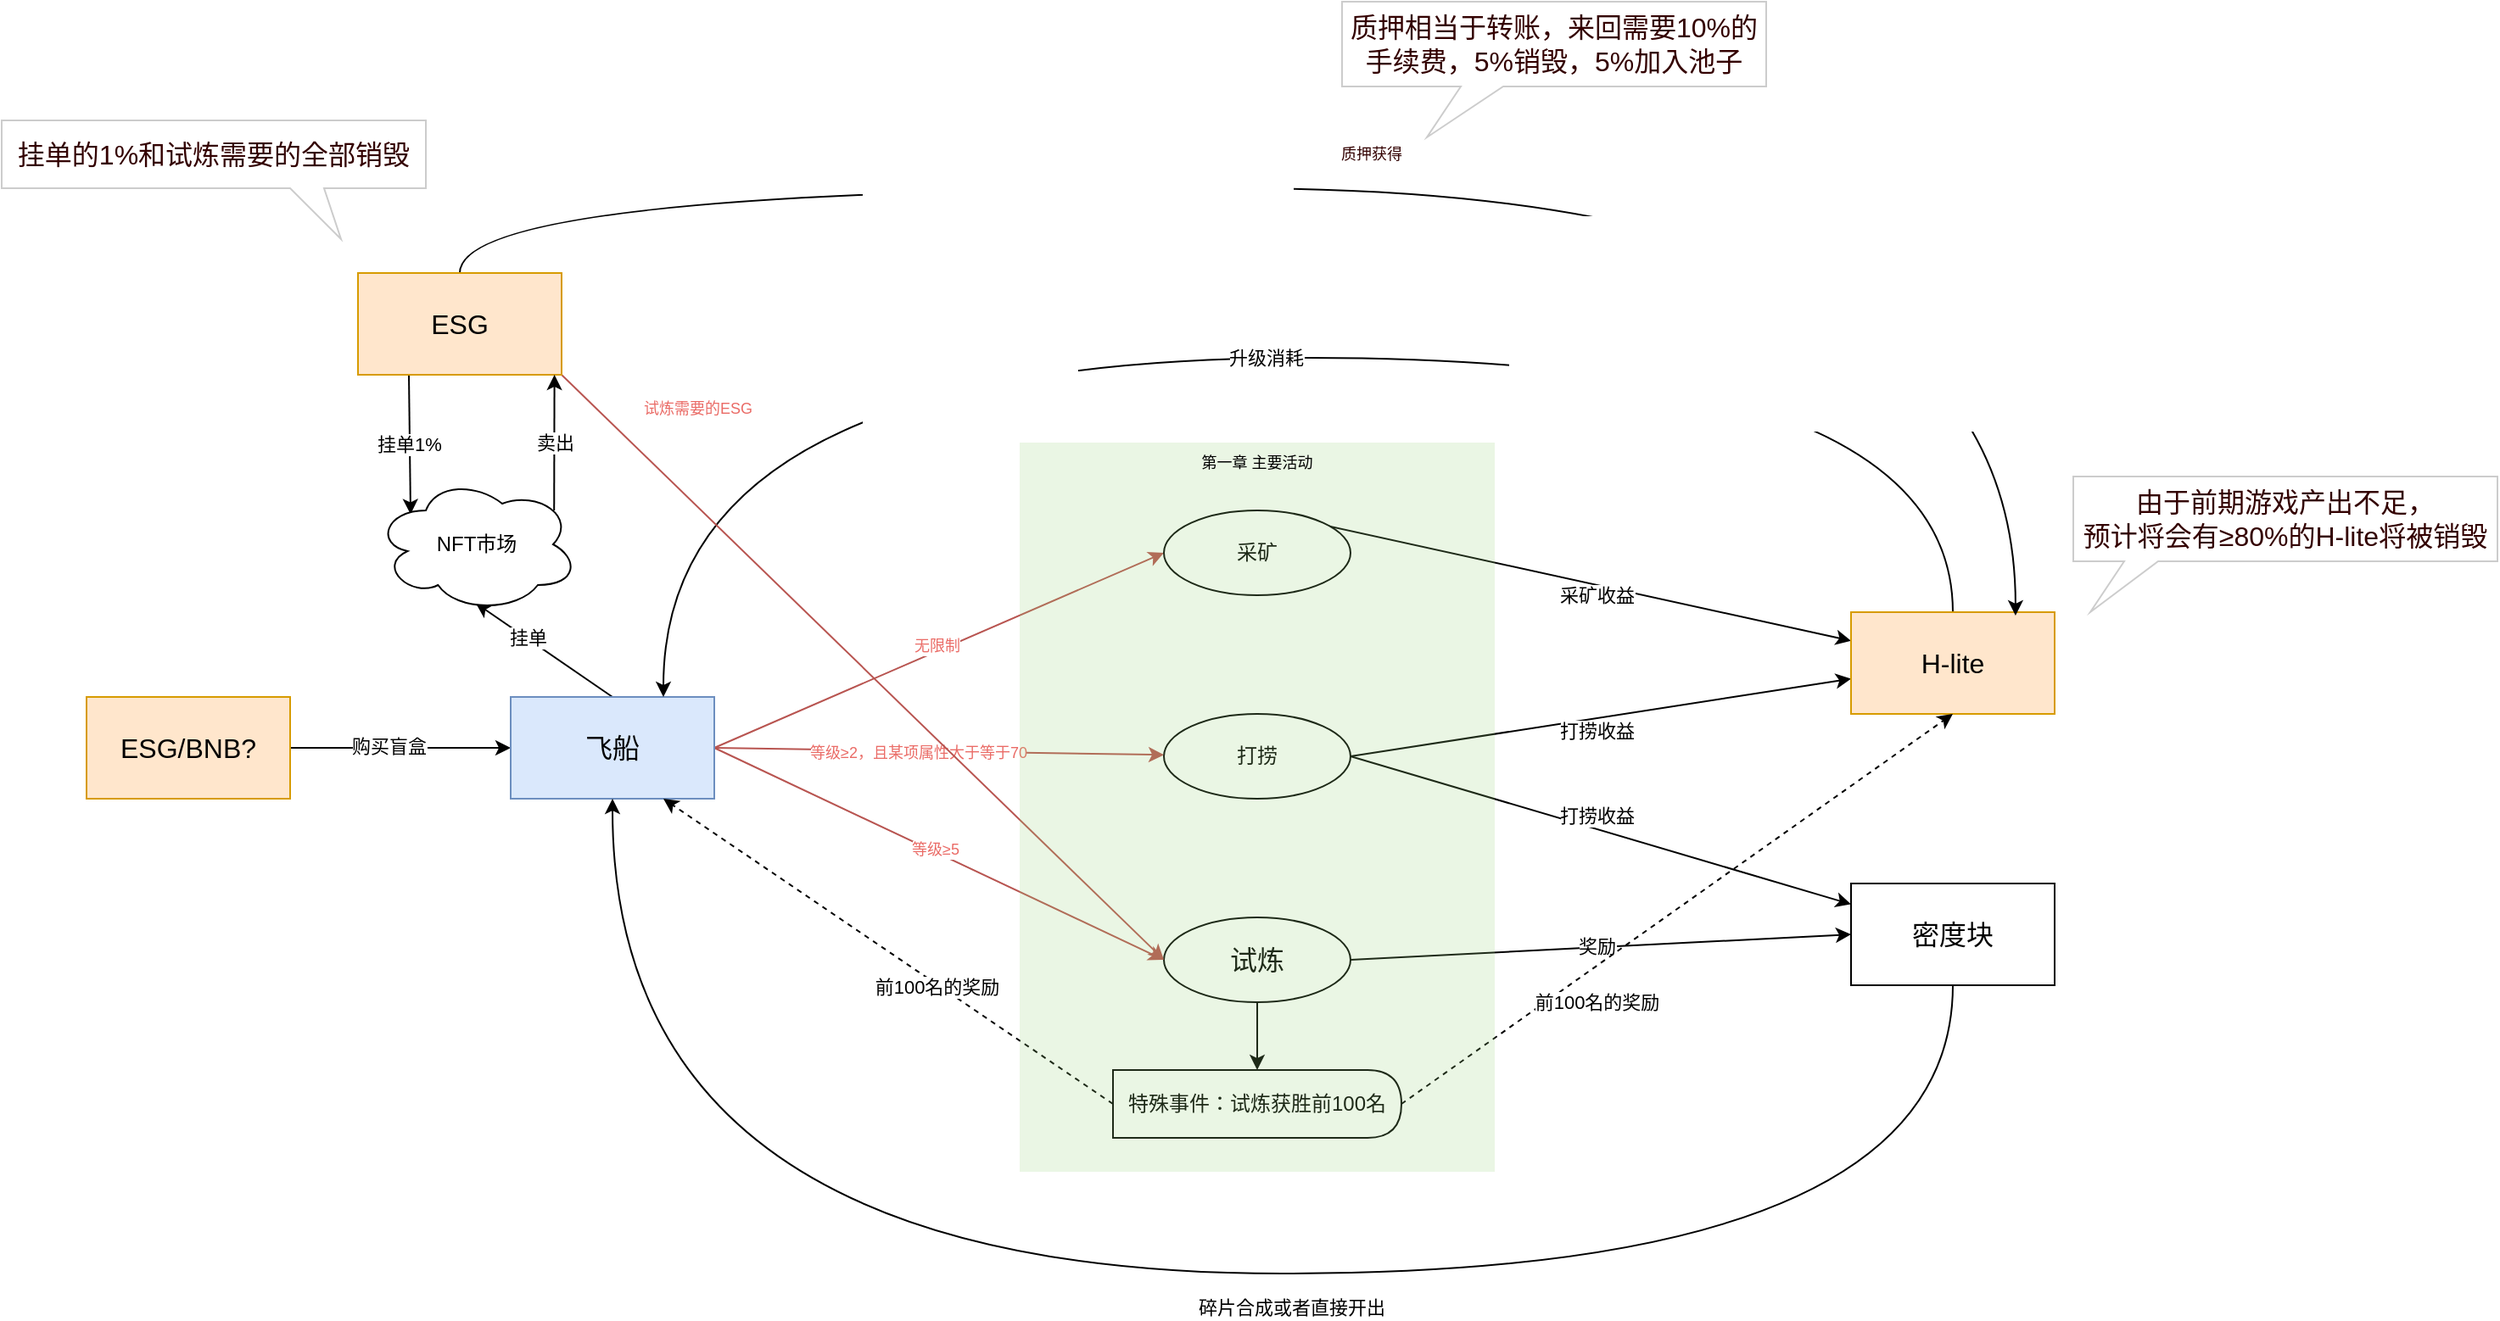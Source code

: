 <mxfile version="16.1.0" type="github">
  <diagram id="B2VN1lz7lHse4xvR82cQ" name="Page-5">
    <mxGraphModel dx="1718" dy="935" grid="1" gridSize="10" guides="1" tooltips="1" connect="1" arrows="1" fold="1" page="1" pageScale="1" pageWidth="827" pageHeight="1169" math="0" shadow="0">
      <root>
        <mxCell id="VGtEhXtMH6EOGDCBlRhS-0" />
        <mxCell id="VGtEhXtMH6EOGDCBlRhS-1" parent="VGtEhXtMH6EOGDCBlRhS-0" />
        <mxCell id="VGtEhXtMH6EOGDCBlRhS-5" style="edgeStyle=orthogonalEdgeStyle;rounded=0;orthogonalLoop=1;jettySize=auto;html=1;exitX=1;exitY=0.5;exitDx=0;exitDy=0;entryX=0;entryY=0.5;entryDx=0;entryDy=0;" parent="VGtEhXtMH6EOGDCBlRhS-1" source="VGtEhXtMH6EOGDCBlRhS-2" target="VGtEhXtMH6EOGDCBlRhS-3" edge="1">
          <mxGeometry relative="1" as="geometry" />
        </mxCell>
        <mxCell id="VGtEhXtMH6EOGDCBlRhS-6" value="购买盲盒" style="edgeLabel;html=1;align=center;verticalAlign=middle;resizable=0;points=[];" parent="VGtEhXtMH6EOGDCBlRhS-5" vertex="1" connectable="0">
          <mxGeometry x="-0.109" y="1" relative="1" as="geometry">
            <mxPoint as="offset" />
          </mxGeometry>
        </mxCell>
        <mxCell id="VGtEhXtMH6EOGDCBlRhS-2" value="ESG/BNB?" style="rounded=0;whiteSpace=wrap;html=1;fillColor=#ffe6cc;strokeColor=#d79b00;fontSize=16;" parent="VGtEhXtMH6EOGDCBlRhS-1" vertex="1">
          <mxGeometry x="70" y="520" width="120" height="60" as="geometry" />
        </mxCell>
        <mxCell id="VGtEhXtMH6EOGDCBlRhS-11" style="rounded=0;orthogonalLoop=1;jettySize=auto;html=1;exitX=1;exitY=0.5;exitDx=0;exitDy=0;entryX=0;entryY=0.5;entryDx=0;entryDy=0;fillColor=#f8cecc;strokeColor=#b85450;" parent="VGtEhXtMH6EOGDCBlRhS-1" source="VGtEhXtMH6EOGDCBlRhS-3" target="VGtEhXtMH6EOGDCBlRhS-8" edge="1">
          <mxGeometry relative="1" as="geometry" />
        </mxCell>
        <mxCell id="VGtEhXtMH6EOGDCBlRhS-14" value="无限制" style="edgeLabel;html=1;align=center;verticalAlign=middle;resizable=0;points=[];fontSize=9;fontColor=#EA6B66;" parent="VGtEhXtMH6EOGDCBlRhS-11" vertex="1" connectable="0">
          <mxGeometry x="-0.208" y="-1" relative="1" as="geometry">
            <mxPoint x="25" y="-16" as="offset" />
          </mxGeometry>
        </mxCell>
        <mxCell id="VGtEhXtMH6EOGDCBlRhS-12" style="edgeStyle=none;rounded=0;orthogonalLoop=1;jettySize=auto;html=1;exitX=1;exitY=0.5;exitDx=0;exitDy=0;fillColor=#f8cecc;strokeColor=#b85450;" parent="VGtEhXtMH6EOGDCBlRhS-1" source="VGtEhXtMH6EOGDCBlRhS-3" target="VGtEhXtMH6EOGDCBlRhS-9" edge="1">
          <mxGeometry relative="1" as="geometry" />
        </mxCell>
        <mxCell id="VGtEhXtMH6EOGDCBlRhS-15" value="等级≥2，且某项属性大于等于70" style="edgeLabel;html=1;align=center;verticalAlign=middle;resizable=0;points=[];fontSize=9;fontColor=#EA6B66;" parent="VGtEhXtMH6EOGDCBlRhS-12" vertex="1" connectable="0">
          <mxGeometry x="-0.098" y="-1" relative="1" as="geometry">
            <mxPoint as="offset" />
          </mxGeometry>
        </mxCell>
        <mxCell id="VGtEhXtMH6EOGDCBlRhS-13" style="edgeStyle=none;rounded=0;orthogonalLoop=1;jettySize=auto;html=1;exitX=1;exitY=0.5;exitDx=0;exitDy=0;entryX=0;entryY=0.5;entryDx=0;entryDy=0;fillColor=#f8cecc;strokeColor=#b85450;" parent="VGtEhXtMH6EOGDCBlRhS-1" source="VGtEhXtMH6EOGDCBlRhS-3" target="VGtEhXtMH6EOGDCBlRhS-10" edge="1">
          <mxGeometry relative="1" as="geometry" />
        </mxCell>
        <mxCell id="VGtEhXtMH6EOGDCBlRhS-16" value="等级≥5" style="edgeLabel;html=1;align=center;verticalAlign=middle;resizable=0;points=[];fontSize=9;fontColor=#EA6B66;" parent="VGtEhXtMH6EOGDCBlRhS-13" vertex="1" connectable="0">
          <mxGeometry x="-0.171" y="-1" relative="1" as="geometry">
            <mxPoint x="20" y="7" as="offset" />
          </mxGeometry>
        </mxCell>
        <mxCell id="VGtEhXtMH6EOGDCBlRhS-34" style="edgeStyle=none;rounded=0;orthogonalLoop=1;jettySize=auto;html=1;exitX=0.5;exitY=0;exitDx=0;exitDy=0;entryX=0.495;entryY=0.933;entryDx=0;entryDy=0;entryPerimeter=0;" parent="VGtEhXtMH6EOGDCBlRhS-1" source="VGtEhXtMH6EOGDCBlRhS-3" target="VGtEhXtMH6EOGDCBlRhS-33" edge="1">
          <mxGeometry relative="1" as="geometry" />
        </mxCell>
        <mxCell id="VGtEhXtMH6EOGDCBlRhS-35" value="挂单" style="edgeLabel;html=1;align=center;verticalAlign=middle;resizable=0;points=[];" parent="VGtEhXtMH6EOGDCBlRhS-34" vertex="1" connectable="0">
          <mxGeometry x="0.261" relative="1" as="geometry">
            <mxPoint as="offset" />
          </mxGeometry>
        </mxCell>
        <mxCell id="VGtEhXtMH6EOGDCBlRhS-3" value="飞船" style="rounded=0;whiteSpace=wrap;html=1;fillColor=#dae8fc;strokeColor=#6c8ebf;fontSize=16;" parent="VGtEhXtMH6EOGDCBlRhS-1" vertex="1">
          <mxGeometry x="320" y="520" width="120" height="60" as="geometry" />
        </mxCell>
        <mxCell id="VGtEhXtMH6EOGDCBlRhS-21" value="采矿收益" style="edgeStyle=none;rounded=0;orthogonalLoop=1;jettySize=auto;html=1;exitX=0.5;exitY=0;exitDx=0;exitDy=0;" parent="VGtEhXtMH6EOGDCBlRhS-1" source="VGtEhXtMH6EOGDCBlRhS-8" target="VGtEhXtMH6EOGDCBlRhS-17" edge="1">
          <mxGeometry x="0.15" y="-6" relative="1" as="geometry">
            <mxPoint as="offset" />
          </mxGeometry>
        </mxCell>
        <mxCell id="VGtEhXtMH6EOGDCBlRhS-8" value="采矿" style="ellipse;whiteSpace=wrap;html=1;" parent="VGtEhXtMH6EOGDCBlRhS-1" vertex="1">
          <mxGeometry x="705" y="410" width="110" height="50" as="geometry" />
        </mxCell>
        <mxCell id="VGtEhXtMH6EOGDCBlRhS-22" value="打捞收益" style="edgeStyle=none;rounded=0;orthogonalLoop=1;jettySize=auto;html=1;exitX=1;exitY=0.5;exitDx=0;exitDy=0;" parent="VGtEhXtMH6EOGDCBlRhS-1" source="VGtEhXtMH6EOGDCBlRhS-9" target="VGtEhXtMH6EOGDCBlRhS-17" edge="1">
          <mxGeometry x="-0.025" y="-7" relative="1" as="geometry">
            <mxPoint as="offset" />
          </mxGeometry>
        </mxCell>
        <mxCell id="VGtEhXtMH6EOGDCBlRhS-29" value="打捞收益" style="edgeStyle=none;rounded=0;orthogonalLoop=1;jettySize=auto;html=1;exitX=1;exitY=0.5;exitDx=0;exitDy=0;" parent="VGtEhXtMH6EOGDCBlRhS-1" source="VGtEhXtMH6EOGDCBlRhS-9" target="VGtEhXtMH6EOGDCBlRhS-24" edge="1">
          <mxGeometry x="-0.032" y="8" relative="1" as="geometry">
            <mxPoint as="offset" />
          </mxGeometry>
        </mxCell>
        <mxCell id="VGtEhXtMH6EOGDCBlRhS-9" value="打捞" style="ellipse;whiteSpace=wrap;html=1;" parent="VGtEhXtMH6EOGDCBlRhS-1" vertex="1">
          <mxGeometry x="705" y="530" width="110" height="50" as="geometry" />
        </mxCell>
        <mxCell id="VGtEhXtMH6EOGDCBlRhS-27" style="edgeStyle=none;rounded=0;orthogonalLoop=1;jettySize=auto;html=1;exitX=1;exitY=0.5;exitDx=0;exitDy=0;entryX=0;entryY=0.5;entryDx=0;entryDy=0;" parent="VGtEhXtMH6EOGDCBlRhS-1" source="VGtEhXtMH6EOGDCBlRhS-10" target="VGtEhXtMH6EOGDCBlRhS-24" edge="1">
          <mxGeometry relative="1" as="geometry" />
        </mxCell>
        <mxCell id="VGtEhXtMH6EOGDCBlRhS-28" value="奖励" style="edgeLabel;html=1;align=center;verticalAlign=middle;resizable=0;points=[];" parent="VGtEhXtMH6EOGDCBlRhS-27" vertex="1" connectable="0">
          <mxGeometry x="0.21" y="-1" relative="1" as="geometry">
            <mxPoint x="-34" as="offset" />
          </mxGeometry>
        </mxCell>
        <mxCell id="VGtEhXtMH6EOGDCBlRhS-30" style="edgeStyle=none;rounded=0;orthogonalLoop=1;jettySize=auto;html=1;exitX=0;exitY=0.5;exitDx=0;exitDy=0;entryX=0.75;entryY=1;entryDx=0;entryDy=0;dashed=1;" parent="VGtEhXtMH6EOGDCBlRhS-1" source="VGtEhXtMH6EOGDCBlRhS-39" target="VGtEhXtMH6EOGDCBlRhS-3" edge="1">
          <mxGeometry relative="1" as="geometry" />
        </mxCell>
        <mxCell id="VGtEhXtMH6EOGDCBlRhS-31" value="前100名的奖励" style="edgeLabel;html=1;align=center;verticalAlign=middle;resizable=0;points=[];" parent="VGtEhXtMH6EOGDCBlRhS-30" vertex="1" connectable="0">
          <mxGeometry x="0.529" relative="1" as="geometry">
            <mxPoint x="98" y="68" as="offset" />
          </mxGeometry>
        </mxCell>
        <mxCell id="VGtEhXtMH6EOGDCBlRhS-40" style="edgeStyle=none;rounded=0;orthogonalLoop=1;jettySize=auto;html=1;exitX=0.5;exitY=1;exitDx=0;exitDy=0;entryX=0.5;entryY=0;entryDx=0;entryDy=0;" parent="VGtEhXtMH6EOGDCBlRhS-1" source="VGtEhXtMH6EOGDCBlRhS-10" target="VGtEhXtMH6EOGDCBlRhS-39" edge="1">
          <mxGeometry relative="1" as="geometry" />
        </mxCell>
        <mxCell id="VGtEhXtMH6EOGDCBlRhS-10" value="试炼" style="ellipse;whiteSpace=wrap;html=1;fontSize=16;" parent="VGtEhXtMH6EOGDCBlRhS-1" vertex="1">
          <mxGeometry x="705" y="650" width="110" height="50" as="geometry" />
        </mxCell>
        <mxCell id="VGtEhXtMH6EOGDCBlRhS-20" value="升级消耗" style="edgeStyle=orthogonalEdgeStyle;rounded=0;orthogonalLoop=1;jettySize=auto;html=1;exitX=0.5;exitY=0;exitDx=0;exitDy=0;entryX=0.75;entryY=0;entryDx=0;entryDy=0;curved=1;" parent="VGtEhXtMH6EOGDCBlRhS-1" source="VGtEhXtMH6EOGDCBlRhS-17" target="VGtEhXtMH6EOGDCBlRhS-3" edge="1">
          <mxGeometry relative="1" as="geometry">
            <Array as="points">
              <mxPoint x="1170" y="320" />
              <mxPoint x="410" y="320" />
            </Array>
          </mxGeometry>
        </mxCell>
        <mxCell id="VGtEhXtMH6EOGDCBlRhS-17" value="H-lite" style="rounded=0;whiteSpace=wrap;html=1;fillColor=#ffe6cc;strokeColor=#d79b00;fontSize=16;" parent="VGtEhXtMH6EOGDCBlRhS-1" vertex="1">
          <mxGeometry x="1110" y="470" width="120" height="60" as="geometry" />
        </mxCell>
        <mxCell id="VGtEhXtMH6EOGDCBlRhS-25" style="edgeStyle=orthogonalEdgeStyle;rounded=0;orthogonalLoop=1;jettySize=auto;html=1;exitX=0.5;exitY=1;exitDx=0;exitDy=0;entryX=0.5;entryY=1;entryDx=0;entryDy=0;elbow=vertical;curved=1;" parent="VGtEhXtMH6EOGDCBlRhS-1" source="VGtEhXtMH6EOGDCBlRhS-24" target="VGtEhXtMH6EOGDCBlRhS-3" edge="1">
          <mxGeometry relative="1" as="geometry">
            <Array as="points">
              <mxPoint x="1170" y="860" />
              <mxPoint x="380" y="860" />
            </Array>
          </mxGeometry>
        </mxCell>
        <mxCell id="VGtEhXtMH6EOGDCBlRhS-26" value="碎片合成或者直接开出" style="edgeLabel;html=1;align=center;verticalAlign=middle;resizable=0;points=[];" parent="VGtEhXtMH6EOGDCBlRhS-25" vertex="1" connectable="0">
          <mxGeometry x="-0.311" relative="1" as="geometry">
            <mxPoint x="-133" y="20" as="offset" />
          </mxGeometry>
        </mxCell>
        <mxCell id="VGtEhXtMH6EOGDCBlRhS-24" value="密度块" style="whiteSpace=wrap;html=1;fontSize=16;" parent="VGtEhXtMH6EOGDCBlRhS-1" vertex="1">
          <mxGeometry x="1110" y="630" width="120" height="60" as="geometry" />
        </mxCell>
        <mxCell id="VGtEhXtMH6EOGDCBlRhS-36" value="挂单1%" style="edgeStyle=none;rounded=0;orthogonalLoop=1;jettySize=auto;html=1;exitX=0.25;exitY=1;exitDx=0;exitDy=0;entryX=0.175;entryY=0.278;entryDx=0;entryDy=0;entryPerimeter=0;" parent="VGtEhXtMH6EOGDCBlRhS-1" source="VGtEhXtMH6EOGDCBlRhS-32" target="VGtEhXtMH6EOGDCBlRhS-33" edge="1">
          <mxGeometry relative="1" as="geometry" />
        </mxCell>
        <mxCell id="UV-SPqQlaK36wrmX8KWa-0" style="edgeStyle=orthogonalEdgeStyle;curved=1;rounded=0;orthogonalLoop=1;jettySize=auto;html=1;exitX=0.5;exitY=0;exitDx=0;exitDy=0;entryX=0.808;entryY=0.033;entryDx=0;entryDy=0;entryPerimeter=0;fontSize=16;fontColor=#EA6B66;elbow=vertical;" edge="1" parent="VGtEhXtMH6EOGDCBlRhS-1" source="VGtEhXtMH6EOGDCBlRhS-32" target="VGtEhXtMH6EOGDCBlRhS-17">
          <mxGeometry relative="1" as="geometry">
            <Array as="points">
              <mxPoint x="290" y="220" />
              <mxPoint x="1207" y="220" />
            </Array>
          </mxGeometry>
        </mxCell>
        <mxCell id="UV-SPqQlaK36wrmX8KWa-1" value="质押获得" style="edgeLabel;html=1;align=center;verticalAlign=middle;resizable=0;points=[];fontSize=9;fontColor=#330000;" vertex="1" connectable="0" parent="UV-SPqQlaK36wrmX8KWa-0">
          <mxGeometry x="-0.063" y="-5" relative="1" as="geometry">
            <mxPoint x="16" y="-25" as="offset" />
          </mxGeometry>
        </mxCell>
        <mxCell id="va71RRNf096yDSNwALIU-1" style="rounded=0;orthogonalLoop=1;jettySize=auto;html=1;exitX=1;exitY=1;exitDx=0;exitDy=0;fontSize=16;fontColor=#330000;elbow=vertical;entryX=0;entryY=0.5;entryDx=0;entryDy=0;fillColor=#f8cecc;strokeColor=#b85450;" edge="1" parent="VGtEhXtMH6EOGDCBlRhS-1" source="VGtEhXtMH6EOGDCBlRhS-32" target="VGtEhXtMH6EOGDCBlRhS-10">
          <mxGeometry relative="1" as="geometry">
            <mxPoint x="640" y="100" as="targetPoint" />
          </mxGeometry>
        </mxCell>
        <mxCell id="va71RRNf096yDSNwALIU-2" value="试炼需要的ESG" style="edgeLabel;html=1;align=center;verticalAlign=middle;resizable=0;points=[];fontSize=9;fontColor=#EA6B66;" vertex="1" connectable="0" parent="va71RRNf096yDSNwALIU-1">
          <mxGeometry x="-0.803" relative="1" as="geometry">
            <mxPoint x="45" y="-14" as="offset" />
          </mxGeometry>
        </mxCell>
        <mxCell id="VGtEhXtMH6EOGDCBlRhS-32" value="ESG" style="rounded=0;whiteSpace=wrap;html=1;fillColor=#ffe6cc;strokeColor=#d79b00;fontSize=16;" parent="VGtEhXtMH6EOGDCBlRhS-1" vertex="1">
          <mxGeometry x="230" y="270" width="120" height="60" as="geometry" />
        </mxCell>
        <mxCell id="VGtEhXtMH6EOGDCBlRhS-37" value="卖出" style="edgeStyle=none;rounded=0;orthogonalLoop=1;jettySize=auto;html=1;exitX=0.88;exitY=0.25;exitDx=0;exitDy=0;exitPerimeter=0;entryX=0.965;entryY=1;entryDx=0;entryDy=0;entryPerimeter=0;" parent="VGtEhXtMH6EOGDCBlRhS-1" source="VGtEhXtMH6EOGDCBlRhS-33" target="VGtEhXtMH6EOGDCBlRhS-32" edge="1">
          <mxGeometry relative="1" as="geometry" />
        </mxCell>
        <mxCell id="VGtEhXtMH6EOGDCBlRhS-33" value="NFT市场" style="ellipse;shape=cloud;whiteSpace=wrap;html=1;" parent="VGtEhXtMH6EOGDCBlRhS-1" vertex="1">
          <mxGeometry x="240" y="390" width="120" height="80" as="geometry" />
        </mxCell>
        <mxCell id="VGtEhXtMH6EOGDCBlRhS-41" style="edgeStyle=none;rounded=0;orthogonalLoop=1;jettySize=auto;html=1;exitX=1;exitY=0.5;exitDx=0;exitDy=0;entryX=0.5;entryY=1;entryDx=0;entryDy=0;dashed=1;" parent="VGtEhXtMH6EOGDCBlRhS-1" source="VGtEhXtMH6EOGDCBlRhS-39" target="VGtEhXtMH6EOGDCBlRhS-17" edge="1">
          <mxGeometry relative="1" as="geometry" />
        </mxCell>
        <mxCell id="VGtEhXtMH6EOGDCBlRhS-42" value="前100名的奖励" style="edgeLabel;html=1;align=center;verticalAlign=middle;resizable=0;points=[];" parent="VGtEhXtMH6EOGDCBlRhS-41" vertex="1" connectable="0">
          <mxGeometry x="-0.464" y="-2" relative="1" as="geometry">
            <mxPoint x="27" as="offset" />
          </mxGeometry>
        </mxCell>
        <mxCell id="VGtEhXtMH6EOGDCBlRhS-39" value="&lt;span&gt;特殊事件：试炼获胜前100名&lt;/span&gt;" style="shape=delay;whiteSpace=wrap;html=1;gradientColor=none;" parent="VGtEhXtMH6EOGDCBlRhS-1" vertex="1">
          <mxGeometry x="675" y="740" width="170" height="40" as="geometry" />
        </mxCell>
        <mxCell id="VGtEhXtMH6EOGDCBlRhS-45" value="第一章 主要活动" style="rounded=0;whiteSpace=wrap;html=1;fontSize=9;strokeColor=none;fillColor=#97D077;opacity=20;verticalAlign=top;" parent="VGtEhXtMH6EOGDCBlRhS-1" vertex="1">
          <mxGeometry x="620" y="370" width="280" height="430" as="geometry" />
        </mxCell>
        <mxCell id="va71RRNf096yDSNwALIU-5" value="&lt;span style=&quot;color: rgb(51 , 0 , 0) ; font-size: 16px ; background-color: rgb(255 , 255 , 255)&quot;&gt;质押相当于转账，来回需要10%的手续费，5%销毁，5%加入池子&lt;/span&gt;" style="shape=callout;whiteSpace=wrap;html=1;perimeter=calloutPerimeter;fontSize=9;fontColor=#EA6B66;fillColor=none;gradientColor=none;opacity=20;position2=0.2;base=25;size=30;position=0.28;" vertex="1" parent="VGtEhXtMH6EOGDCBlRhS-1">
          <mxGeometry x="810" y="110" width="250" height="80" as="geometry" />
        </mxCell>
        <mxCell id="va71RRNf096yDSNwALIU-7" value="&lt;span style=&quot;color: rgb(51 , 0 , 0) ; font-size: 16px ; background-color: rgb(255 , 255 , 255)&quot;&gt;挂单的1%和试炼需要的全部销毁&lt;/span&gt;" style="shape=callout;whiteSpace=wrap;html=1;perimeter=calloutPerimeter;fontSize=9;fontColor=#EA6B66;fillColor=none;gradientColor=none;opacity=20;position2=0.8;base=20;size=30;position=0.68;" vertex="1" parent="VGtEhXtMH6EOGDCBlRhS-1">
          <mxGeometry x="20" y="180" width="250" height="70" as="geometry" />
        </mxCell>
        <mxCell id="va71RRNf096yDSNwALIU-8" value="&lt;span style=&quot;background-color: rgb(255 , 255 , 255)&quot;&gt;&lt;font color=&quot;#330000&quot;&gt;&lt;span style=&quot;font-size: 16px&quot;&gt;由于前期游戏产出不足，&lt;/span&gt;&lt;/font&gt;&lt;br&gt;&lt;font color=&quot;#330000&quot;&gt;&lt;span style=&quot;font-size: 16px&quot;&gt;预计将会有≥80%的H-lite将被销毁&lt;/span&gt;&lt;/font&gt;&lt;/span&gt;" style="shape=callout;whiteSpace=wrap;html=1;perimeter=calloutPerimeter;fontSize=9;fontColor=#EA6B66;fillColor=none;gradientColor=none;opacity=20;position2=0.04;base=20;size=30;position=0.12;" vertex="1" parent="VGtEhXtMH6EOGDCBlRhS-1">
          <mxGeometry x="1241" y="390" width="250" height="80" as="geometry" />
        </mxCell>
      </root>
    </mxGraphModel>
  </diagram>
</mxfile>
